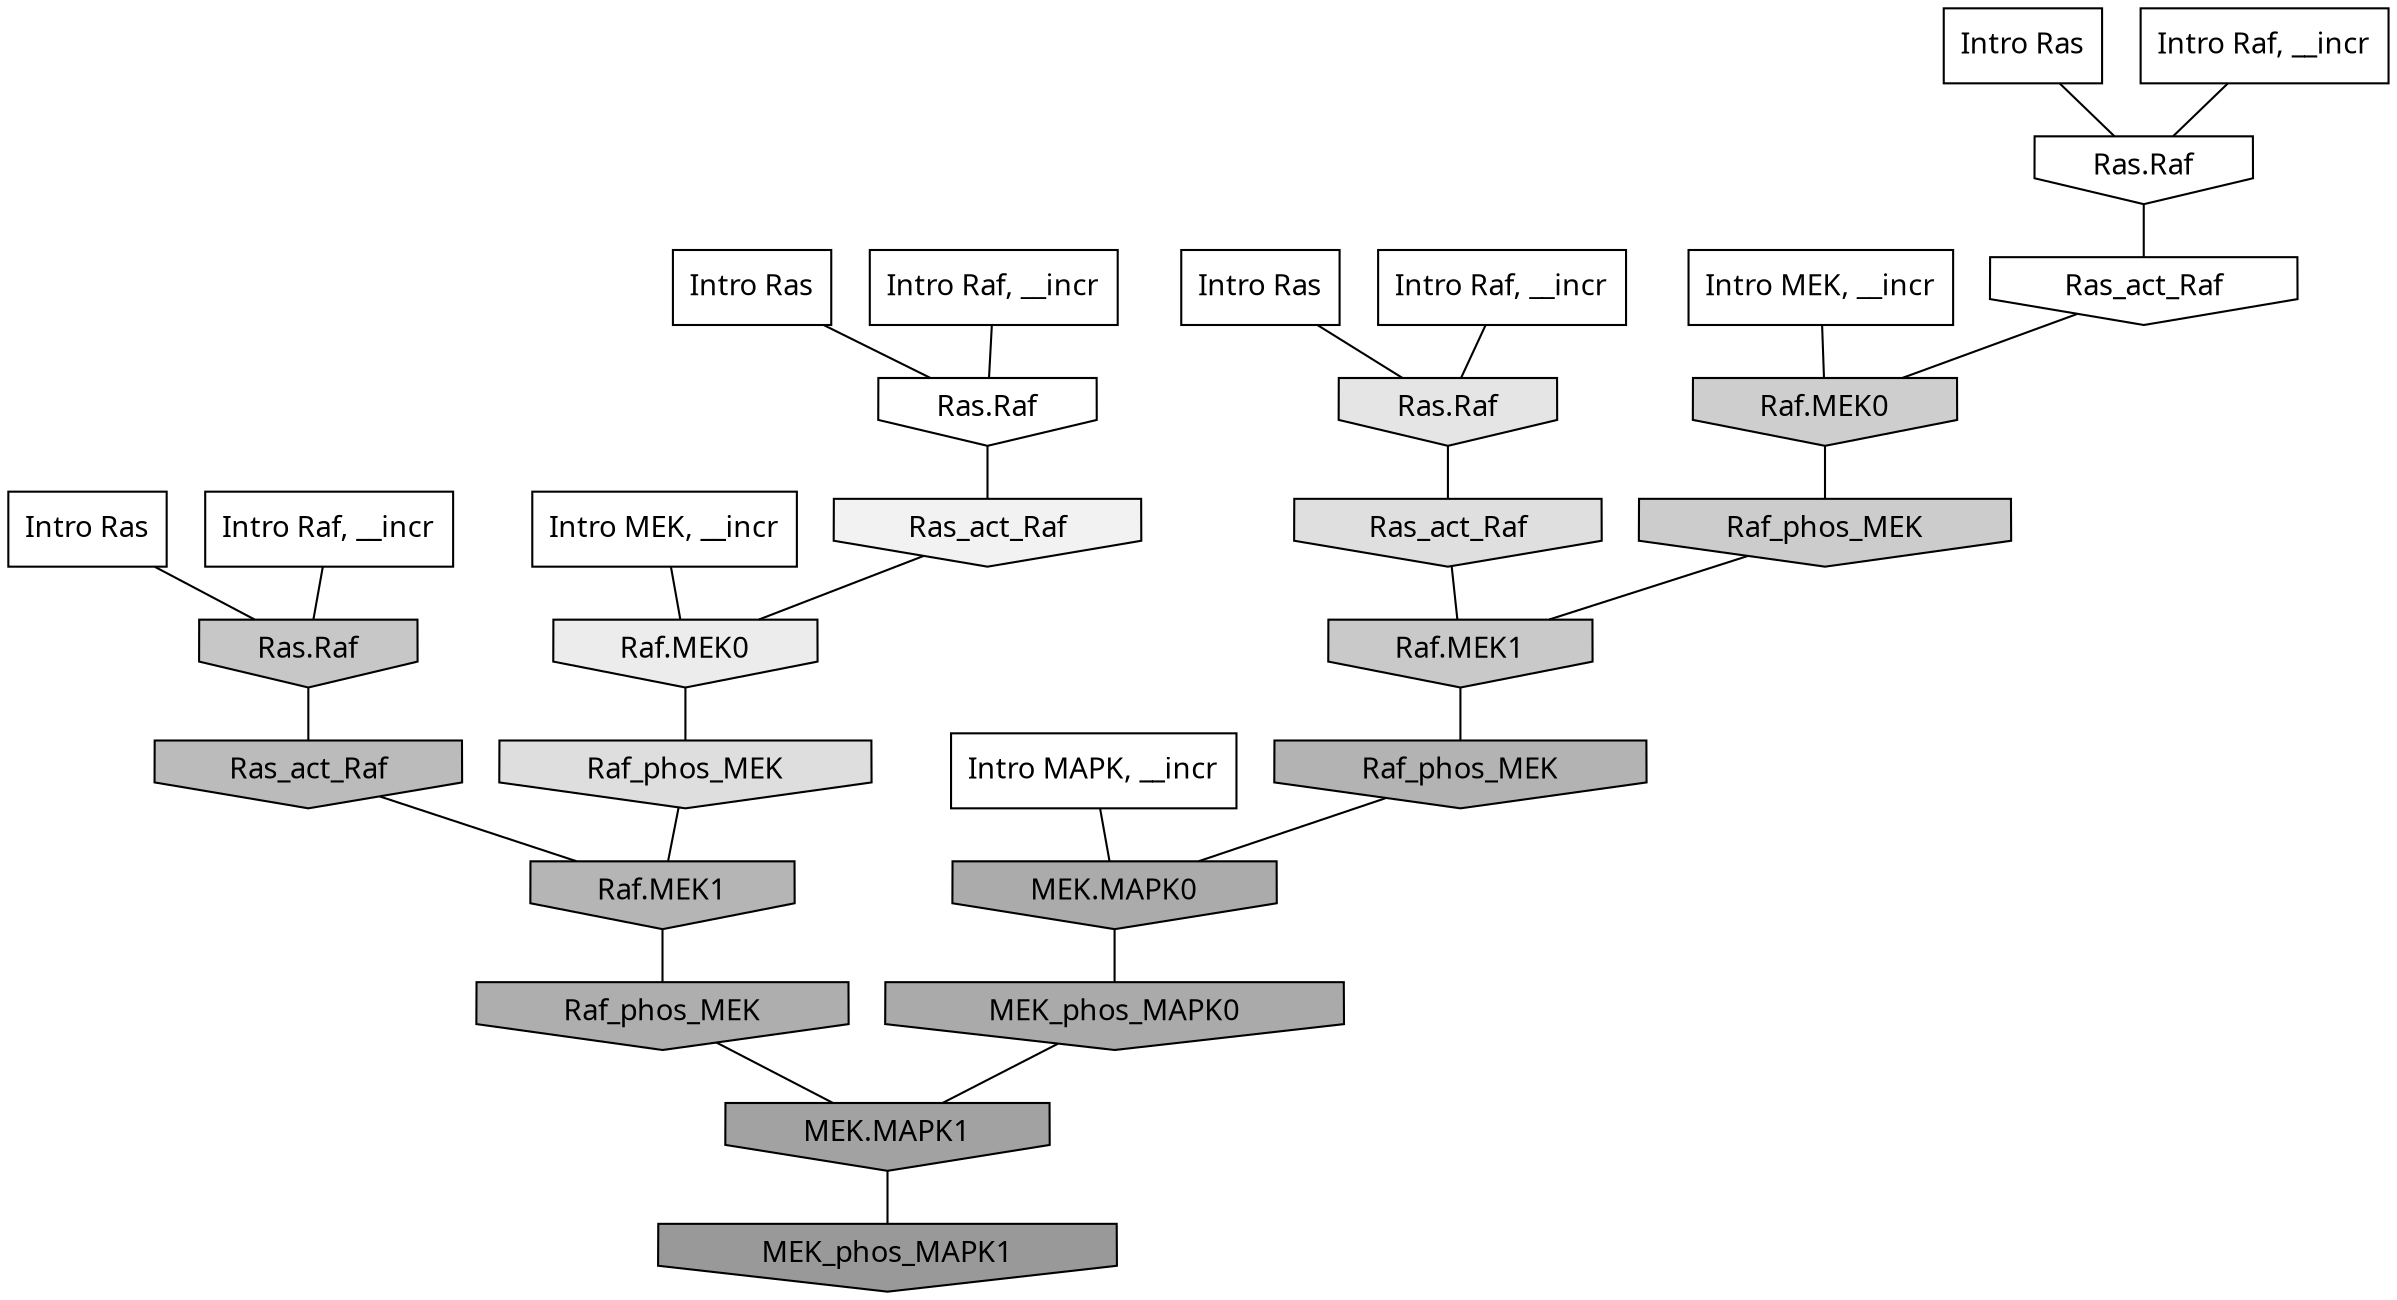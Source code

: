 digraph G{
  rankdir="TB";
  ranksep=0.30;
  node [fontname="CMU Serif"];
  edge [fontname="CMU Serif"];
  
  36 [label="Intro Ras", shape=rectangle, style=filled, fillcolor="0.000 0.000 1.000"]
  
  57 [label="Intro Ras", shape=rectangle, style=filled, fillcolor="0.000 0.000 1.000"]
  
  74 [label="Intro Ras", shape=rectangle, style=filled, fillcolor="0.000 0.000 1.000"]
  
  99 [label="Intro Ras", shape=rectangle, style=filled, fillcolor="0.000 0.000 1.000"]
  
  370 [label="Intro Raf, __incr", shape=rectangle, style=filled, fillcolor="0.000 0.000 1.000"]
  
  462 [label="Intro Raf, __incr", shape=rectangle, style=filled, fillcolor="0.000 0.000 1.000"]
  
  602 [label="Intro Raf, __incr", shape=rectangle, style=filled, fillcolor="0.000 0.000 1.000"]
  
  764 [label="Intro Raf, __incr", shape=rectangle, style=filled, fillcolor="0.000 0.000 1.000"]
  
  1480 [label="Intro MEK, __incr", shape=rectangle, style=filled, fillcolor="0.000 0.000 1.000"]
  
  1697 [label="Intro MEK, __incr", shape=rectangle, style=filled, fillcolor="0.000 0.000 1.000"]
  
  2751 [label="Intro MAPK, __incr", shape=rectangle, style=filled, fillcolor="0.000 0.000 1.000"]
  
  3272 [label="Ras.Raf", shape=invhouse, style=filled, fillcolor="0.000 0.000 1.000"]
  
  3311 [label="Ras.Raf", shape=invhouse, style=filled, fillcolor="0.000 0.000 0.999"]
  
  3312 [label="Ras_act_Raf", shape=invhouse, style=filled, fillcolor="0.000 0.000 0.999"]
  
  3725 [label="Ras_act_Raf", shape=invhouse, style=filled, fillcolor="0.000 0.000 0.947"]
  
  4100 [label="Raf.MEK0", shape=invhouse, style=filled, fillcolor="0.000 0.000 0.923"]
  
  4501 [label="Ras.Raf", shape=invhouse, style=filled, fillcolor="0.000 0.000 0.897"]
  
  4896 [label="Ras_act_Raf", shape=invhouse, style=filled, fillcolor="0.000 0.000 0.874"]
  
  4961 [label="Raf_phos_MEK", shape=invhouse, style=filled, fillcolor="0.000 0.000 0.870"]
  
  6195 [label="Raf.MEK0", shape=invhouse, style=filled, fillcolor="0.000 0.000 0.805"]
  
  6330 [label="Raf_phos_MEK", shape=invhouse, style=filled, fillcolor="0.000 0.000 0.800"]
  
  6682 [label="Raf.MEK1", shape=invhouse, style=filled, fillcolor="0.000 0.000 0.787"]
  
  6926 [label="Ras.Raf", shape=invhouse, style=filled, fillcolor="0.000 0.000 0.778"]
  
  8463 [label="Ras_act_Raf", shape=invhouse, style=filled, fillcolor="0.000 0.000 0.733"]
  
  9319 [label="Raf.MEK1", shape=invhouse, style=filled, fillcolor="0.000 0.000 0.710"]
  
  9749 [label="Raf_phos_MEK", shape=invhouse, style=filled, fillcolor="0.000 0.000 0.701"]
  
  10714 [label="Raf_phos_MEK", shape=invhouse, style=filled, fillcolor="0.000 0.000 0.681"]
  
  11333 [label="MEK.MAPK0", shape=invhouse, style=filled, fillcolor="0.000 0.000 0.670"]
  
  11519 [label="MEK_phos_MAPK0", shape=invhouse, style=filled, fillcolor="0.000 0.000 0.667"]
  
  13526 [label="MEK.MAPK1", shape=invhouse, style=filled, fillcolor="0.000 0.000 0.636"]
  
  15977 [label="MEK_phos_MAPK1", shape=invhouse, style=filled, fillcolor="0.000 0.000 0.600"]
  
  
  13526 -> 15977 [dir=none, color="0.000 0.000 0.000"] 
  11519 -> 13526 [dir=none, color="0.000 0.000 0.000"] 
  11333 -> 11519 [dir=none, color="0.000 0.000 0.000"] 
  10714 -> 13526 [dir=none, color="0.000 0.000 0.000"] 
  9749 -> 11333 [dir=none, color="0.000 0.000 0.000"] 
  9319 -> 10714 [dir=none, color="0.000 0.000 0.000"] 
  8463 -> 9319 [dir=none, color="0.000 0.000 0.000"] 
  6926 -> 8463 [dir=none, color="0.000 0.000 0.000"] 
  6682 -> 9749 [dir=none, color="0.000 0.000 0.000"] 
  6330 -> 6682 [dir=none, color="0.000 0.000 0.000"] 
  6195 -> 6330 [dir=none, color="0.000 0.000 0.000"] 
  4961 -> 9319 [dir=none, color="0.000 0.000 0.000"] 
  4896 -> 6682 [dir=none, color="0.000 0.000 0.000"] 
  4501 -> 4896 [dir=none, color="0.000 0.000 0.000"] 
  4100 -> 4961 [dir=none, color="0.000 0.000 0.000"] 
  3725 -> 4100 [dir=none, color="0.000 0.000 0.000"] 
  3312 -> 6195 [dir=none, color="0.000 0.000 0.000"] 
  3311 -> 3312 [dir=none, color="0.000 0.000 0.000"] 
  3272 -> 3725 [dir=none, color="0.000 0.000 0.000"] 
  2751 -> 11333 [dir=none, color="0.000 0.000 0.000"] 
  1697 -> 6195 [dir=none, color="0.000 0.000 0.000"] 
  1480 -> 4100 [dir=none, color="0.000 0.000 0.000"] 
  764 -> 6926 [dir=none, color="0.000 0.000 0.000"] 
  602 -> 3272 [dir=none, color="0.000 0.000 0.000"] 
  462 -> 3311 [dir=none, color="0.000 0.000 0.000"] 
  370 -> 4501 [dir=none, color="0.000 0.000 0.000"] 
  99 -> 3311 [dir=none, color="0.000 0.000 0.000"] 
  74 -> 3272 [dir=none, color="0.000 0.000 0.000"] 
  57 -> 4501 [dir=none, color="0.000 0.000 0.000"] 
  36 -> 6926 [dir=none, color="0.000 0.000 0.000"] 
  
  }

